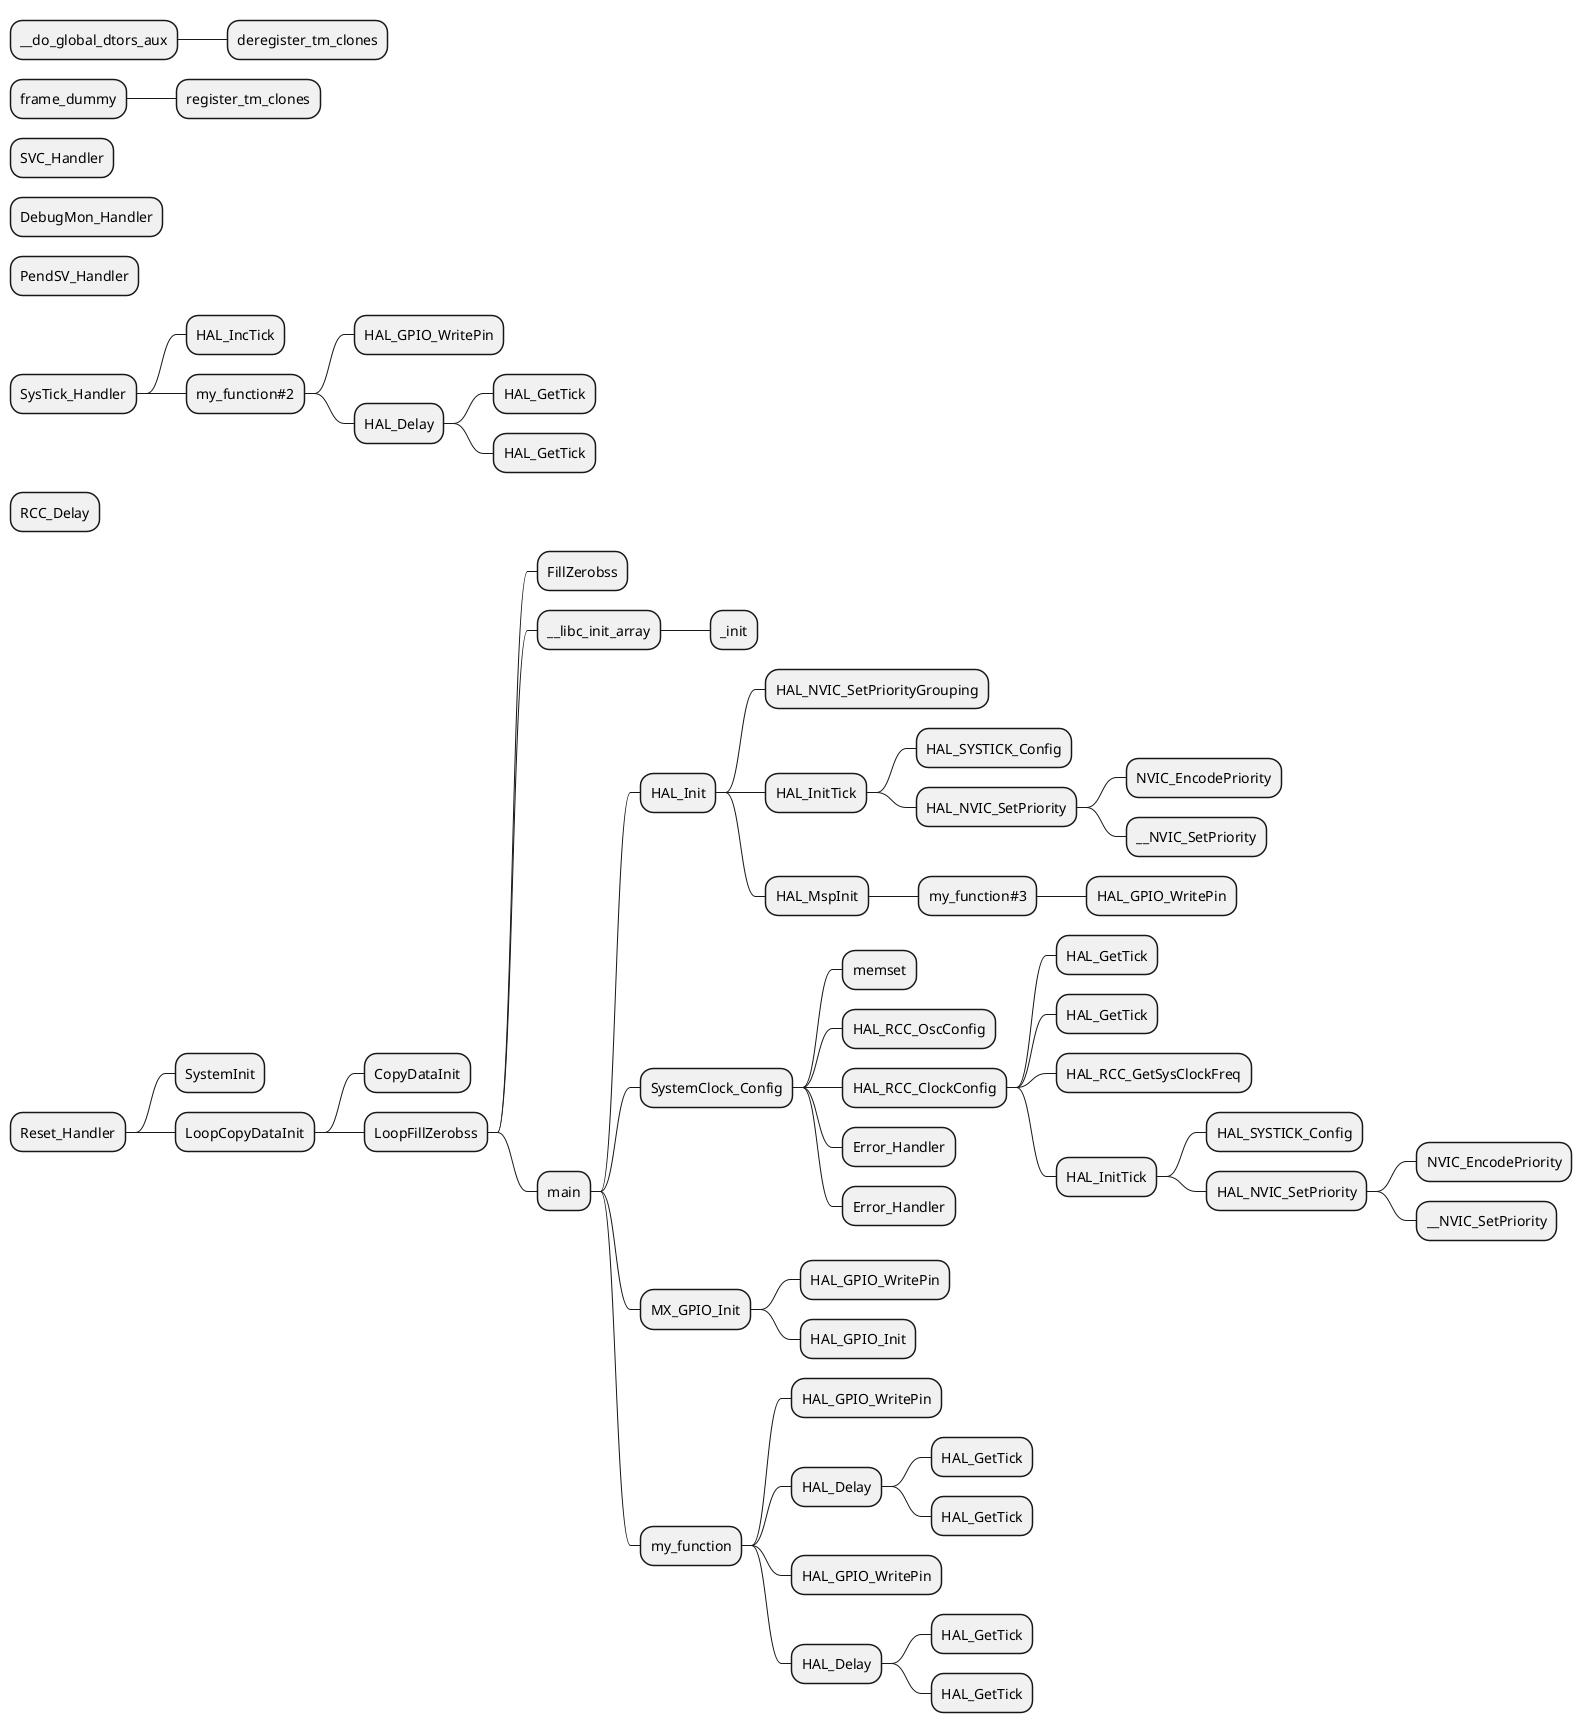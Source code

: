 @startmindmap
* __do_global_dtors_aux
** deregister_tm_clones
* frame_dummy
** register_tm_clones
* SVC_Handler
* DebugMon_Handler
* PendSV_Handler
* SysTick_Handler
** HAL_IncTick
** my_function#2
*** HAL_GPIO_WritePin
*** HAL_Delay
**** HAL_GetTick
**** HAL_GetTick
* RCC_Delay
* Reset_Handler
** SystemInit
** LoopCopyDataInit
*** CopyDataInit
*** LoopFillZerobss
**** FillZerobss
**** __libc_init_array
***** _init
**** main
***** HAL_Init
****** HAL_NVIC_SetPriorityGrouping
****** HAL_InitTick
******* HAL_SYSTICK_Config
******* HAL_NVIC_SetPriority
******** NVIC_EncodePriority
******** __NVIC_SetPriority
****** HAL_MspInit
******* my_function#3
******** HAL_GPIO_WritePin
***** SystemClock_Config
****** memset
****** HAL_RCC_OscConfig
****** HAL_RCC_ClockConfig
******* HAL_GetTick
******* HAL_GetTick
******* HAL_RCC_GetSysClockFreq
******* HAL_InitTick
******** HAL_SYSTICK_Config
******** HAL_NVIC_SetPriority
********* NVIC_EncodePriority
********* __NVIC_SetPriority
****** Error_Handler
****** Error_Handler
***** MX_GPIO_Init
****** HAL_GPIO_WritePin
****** HAL_GPIO_Init
***** my_function
****** HAL_GPIO_WritePin
****** HAL_Delay
******* HAL_GetTick
******* HAL_GetTick
****** HAL_GPIO_WritePin
****** HAL_Delay
******* HAL_GetTick
******* HAL_GetTick
@endmindmap
